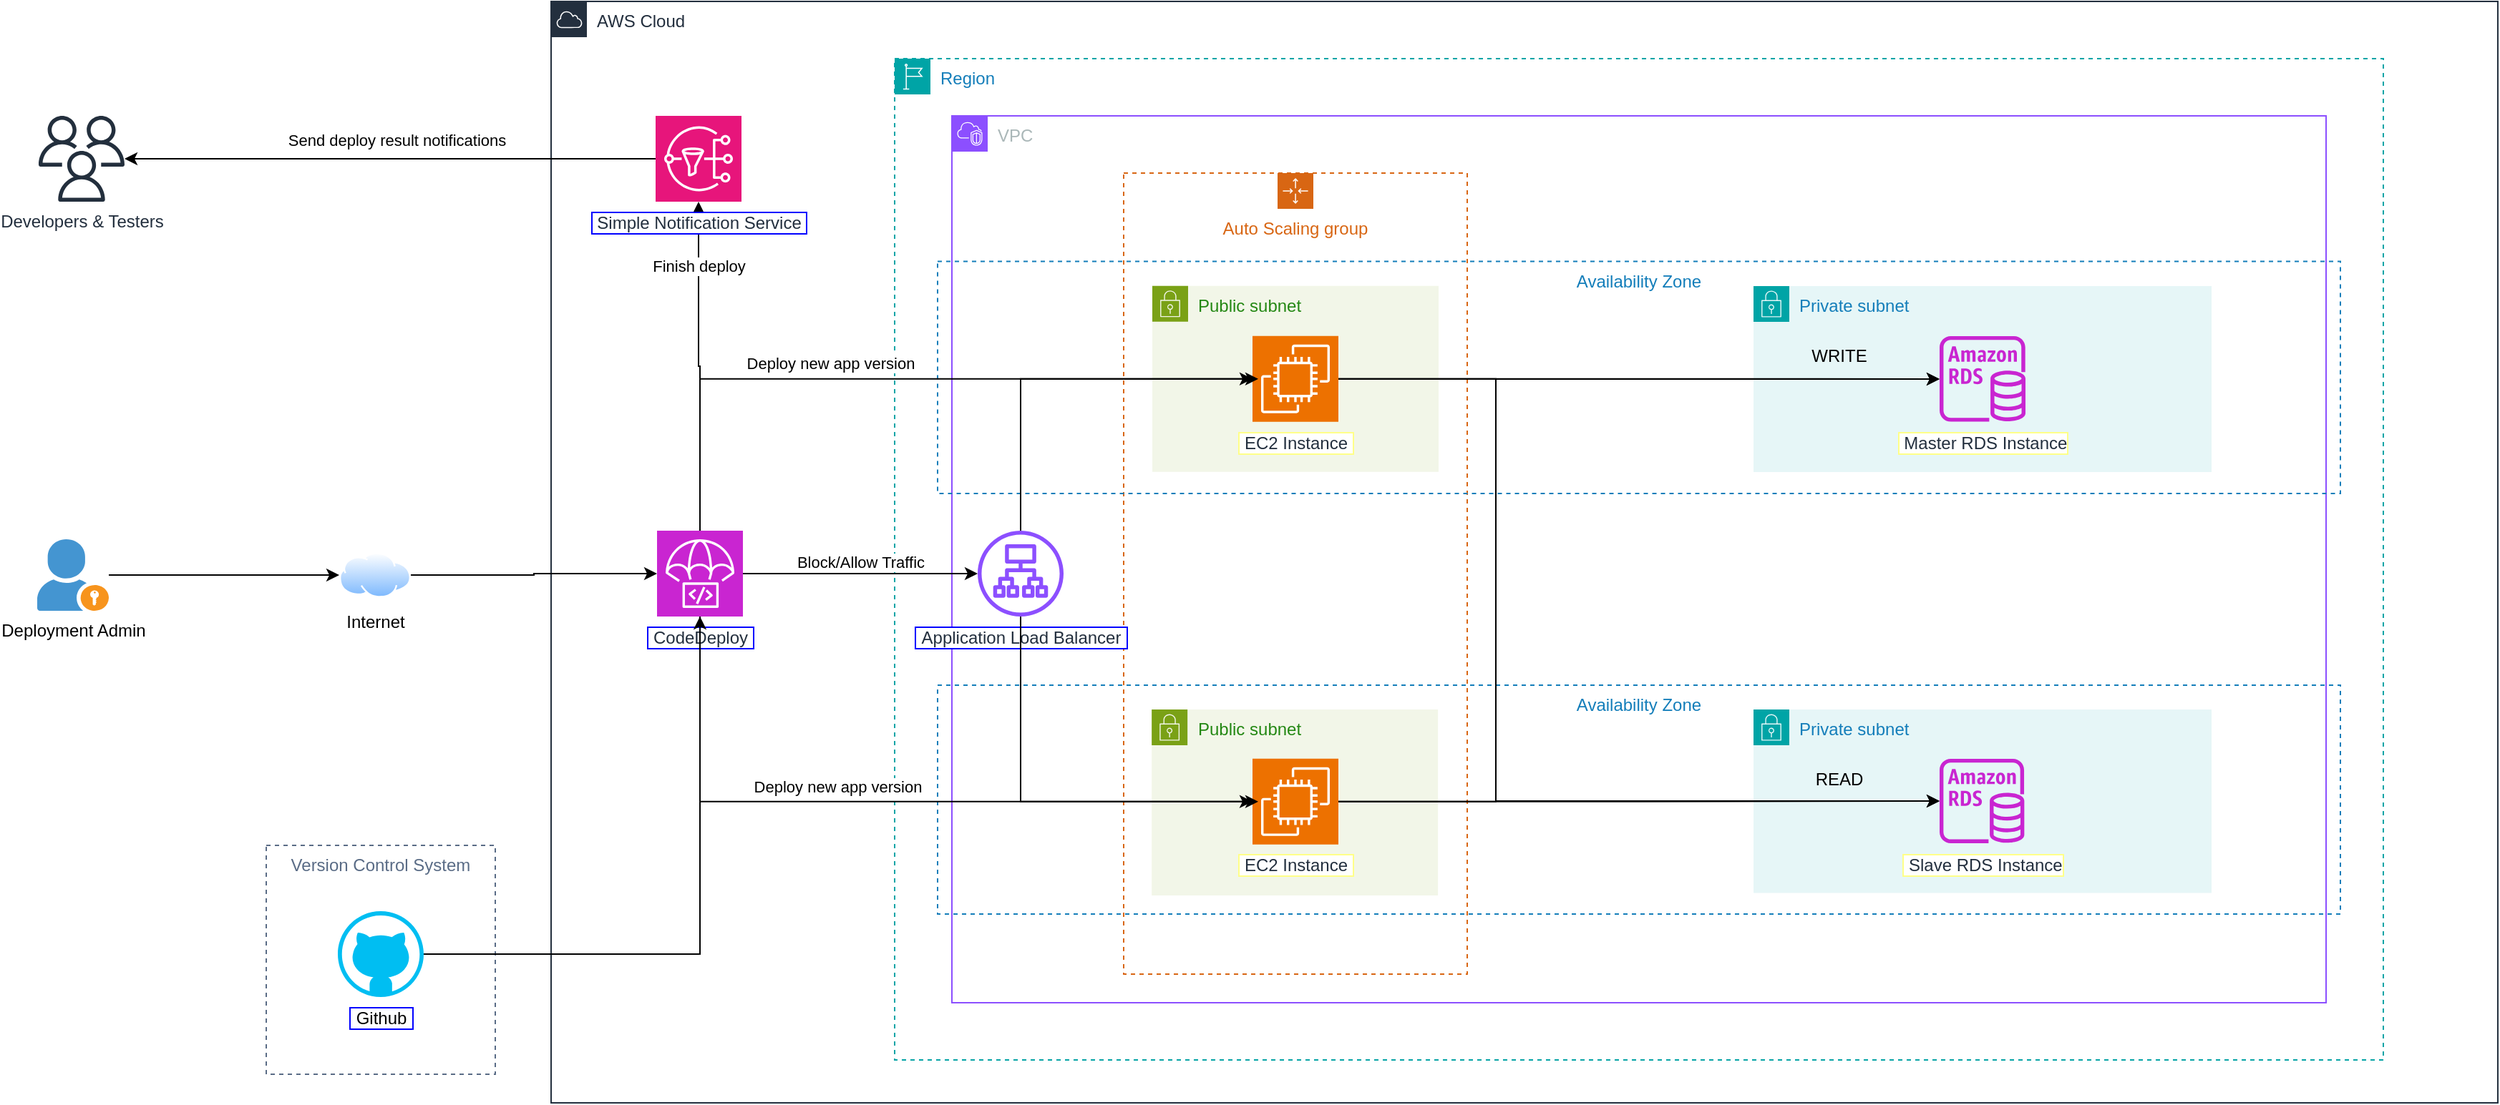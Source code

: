 <mxfile version="24.7.6">
  <diagram id="Ht1M8jgEwFfnCIfOTk4-" name="Page-1">
    <mxGraphModel dx="2376" dy="766" grid="1" gridSize="10" guides="1" tooltips="1" connect="1" arrows="1" fold="1" page="1" pageScale="1" pageWidth="1169" pageHeight="827" math="0" shadow="0">
      <root>
        <mxCell id="0" />
        <mxCell id="1" parent="0" />
        <mxCell id="4xlNcZmjdb_tapX20zbH-21" value="Private subnet" style="points=[[0,0],[0.25,0],[0.5,0],[0.75,0],[1,0],[1,0.25],[1,0.5],[1,0.75],[1,1],[0.75,1],[0.5,1],[0.25,1],[0,1],[0,0.75],[0,0.5],[0,0.25]];outlineConnect=0;gradientColor=none;html=1;whiteSpace=wrap;fontSize=12;fontStyle=0;container=0;pointerEvents=0;collapsible=0;recursiveResize=0;shape=mxgraph.aws4.group;grIcon=mxgraph.aws4.group_security_group;grStroke=0;strokeColor=#00A4A6;fillColor=#E6F6F7;verticalAlign=top;align=left;spacingLeft=30;fontColor=#147EBA;dashed=0;" vertex="1" parent="1">
          <mxGeometry x="680" y="239" width="320" height="130" as="geometry" />
        </mxCell>
        <mxCell id="4xlNcZmjdb_tapX20zbH-6" value="AWS Cloud" style="points=[[0,0],[0.25,0],[0.5,0],[0.75,0],[1,0],[1,0.25],[1,0.5],[1,0.75],[1,1],[0.75,1],[0.5,1],[0.25,1],[0,1],[0,0.75],[0,0.5],[0,0.25]];outlineConnect=0;gradientColor=none;html=1;whiteSpace=wrap;fontSize=12;fontStyle=0;container=0;pointerEvents=0;collapsible=0;recursiveResize=0;shape=mxgraph.aws4.group;grIcon=mxgraph.aws4.group_aws_cloud;strokeColor=#232F3E;fillColor=none;verticalAlign=top;align=left;spacingLeft=30;fontColor=#232F3E;dashed=0;" vertex="1" parent="1">
          <mxGeometry x="-160" y="40" width="1360" height="770" as="geometry" />
        </mxCell>
        <mxCell id="4xlNcZmjdb_tapX20zbH-9" value="VPC" style="points=[[0,0],[0.25,0],[0.5,0],[0.75,0],[1,0],[1,0.25],[1,0.5],[1,0.75],[1,1],[0.75,1],[0.5,1],[0.25,1],[0,1],[0,0.75],[0,0.5],[0,0.25]];outlineConnect=0;gradientColor=none;html=1;whiteSpace=wrap;fontSize=12;fontStyle=0;container=0;pointerEvents=0;collapsible=0;recursiveResize=0;shape=mxgraph.aws4.group;grIcon=mxgraph.aws4.group_vpc2;strokeColor=#8C4FFF;fillColor=none;verticalAlign=top;align=left;spacingLeft=30;fontColor=#AAB7B8;dashed=0;" vertex="1" parent="1">
          <mxGeometry x="120" y="120" width="960" height="620" as="geometry" />
        </mxCell>
        <mxCell id="4xlNcZmjdb_tapX20zbH-8" value="Region" style="points=[[0,0],[0.25,0],[0.5,0],[0.75,0],[1,0],[1,0.25],[1,0.5],[1,0.75],[1,1],[0.75,1],[0.5,1],[0.25,1],[0,1],[0,0.75],[0,0.5],[0,0.25]];outlineConnect=0;gradientColor=none;html=1;whiteSpace=wrap;fontSize=12;fontStyle=0;container=0;pointerEvents=0;collapsible=0;recursiveResize=0;shape=mxgraph.aws4.group;grIcon=mxgraph.aws4.group_region;strokeColor=#00A4A6;fillColor=none;verticalAlign=top;align=left;spacingLeft=30;fontColor=#147EBA;dashed=1;" vertex="1" parent="1">
          <mxGeometry x="80" y="80" width="1040" height="700" as="geometry" />
        </mxCell>
        <mxCell id="4xlNcZmjdb_tapX20zbH-46" value="Auto Scaling group" style="points=[[0,0],[0.25,0],[0.5,0],[0.75,0],[1,0],[1,0.25],[1,0.5],[1,0.75],[1,1],[0.75,1],[0.5,1],[0.25,1],[0,1],[0,0.75],[0,0.5],[0,0.25]];outlineConnect=0;gradientColor=none;html=1;whiteSpace=wrap;fontSize=12;fontStyle=0;container=0;pointerEvents=0;collapsible=0;recursiveResize=0;shape=mxgraph.aws4.groupCenter;grIcon=mxgraph.aws4.group_auto_scaling_group;grStroke=1;strokeColor=#D86613;fillColor=none;verticalAlign=top;align=center;fontColor=#D86613;dashed=1;spacingTop=25;" vertex="1" parent="1">
          <mxGeometry x="240" y="160" width="240" height="560" as="geometry" />
        </mxCell>
        <mxCell id="4xlNcZmjdb_tapX20zbH-55" value="" style="group" vertex="1" connectable="0" parent="1">
          <mxGeometry x="110" y="518" width="980" height="160" as="geometry" />
        </mxCell>
        <mxCell id="4xlNcZmjdb_tapX20zbH-56" value="Availability Zone" style="fillColor=none;strokeColor=#147EBA;dashed=1;verticalAlign=top;fontStyle=0;fontColor=#147EBA;whiteSpace=wrap;html=1;container=0;" vertex="1" parent="4xlNcZmjdb_tapX20zbH-55">
          <mxGeometry width="980" height="160" as="geometry" />
        </mxCell>
        <mxCell id="4xlNcZmjdb_tapX20zbH-59" value="Private subnet" style="points=[[0,0],[0.25,0],[0.5,0],[0.75,0],[1,0],[1,0.25],[1,0.5],[1,0.75],[1,1],[0.75,1],[0.5,1],[0.25,1],[0,1],[0,0.75],[0,0.5],[0,0.25]];outlineConnect=0;gradientColor=none;html=1;whiteSpace=wrap;fontSize=12;fontStyle=0;container=0;pointerEvents=0;collapsible=0;recursiveResize=0;shape=mxgraph.aws4.group;grIcon=mxgraph.aws4.group_security_group;grStroke=0;strokeColor=#00A4A6;fillColor=#E6F6F7;verticalAlign=top;align=left;spacingLeft=30;fontColor=#147EBA;dashed=0;" vertex="1" parent="4xlNcZmjdb_tapX20zbH-55">
          <mxGeometry x="570" y="17.011" width="320" height="128.197" as="geometry" />
        </mxCell>
        <mxCell id="4xlNcZmjdb_tapX20zbH-60" value="&amp;nbsp;Slave RDS Instance" style="sketch=0;outlineConnect=0;fontColor=#232F3E;gradientColor=none;fillColor=#C925D1;strokeColor=none;dashed=0;verticalLabelPosition=bottom;verticalAlign=top;align=center;html=1;fontSize=12;fontStyle=0;aspect=fixed;pointerEvents=1;shape=mxgraph.aws4.rds_instance;labelBorderColor=#FFFF88;labelBackgroundColor=default;" vertex="1" parent="4xlNcZmjdb_tapX20zbH-55">
          <mxGeometry x="700" y="51.407" width="59.168" height="59.168" as="geometry" />
        </mxCell>
        <mxCell id="4xlNcZmjdb_tapX20zbH-62" value="Public subnet" style="points=[[0,0],[0.25,0],[0.5,0],[0.75,0],[1,0],[1,0.25],[1,0.5],[1,0.75],[1,1],[0.75,1],[0.5,1],[0.25,1],[0,1],[0,0.75],[0,0.5],[0,0.25]];outlineConnect=0;gradientColor=none;html=1;whiteSpace=wrap;fontSize=12;fontStyle=0;container=0;pointerEvents=0;collapsible=0;recursiveResize=0;shape=mxgraph.aws4.group;grIcon=mxgraph.aws4.group_security_group;grStroke=0;strokeColor=#7AA116;fillColor=#F2F6E8;verticalAlign=top;align=left;spacingLeft=30;fontColor=#248814;dashed=0;" vertex="1" parent="4xlNcZmjdb_tapX20zbH-55">
          <mxGeometry x="149.58" y="17.01" width="200" height="130" as="geometry" />
        </mxCell>
        <mxCell id="4xlNcZmjdb_tapX20zbH-77" style="edgeStyle=orthogonalEdgeStyle;rounded=0;orthogonalLoop=1;jettySize=auto;html=1;" edge="1" parent="4xlNcZmjdb_tapX20zbH-55" source="4xlNcZmjdb_tapX20zbH-58" target="4xlNcZmjdb_tapX20zbH-60">
          <mxGeometry relative="1" as="geometry" />
        </mxCell>
        <mxCell id="4xlNcZmjdb_tapX20zbH-58" value="&amp;nbsp;EC2 Instance&amp;nbsp;" style="sketch=0;points=[[0,0,0],[0.25,0,0],[0.5,0,0],[0.75,0,0],[1,0,0],[0,1,0],[0.25,1,0],[0.5,1,0],[0.75,1,0],[1,1,0],[0,0.25,0],[0,0.5,0],[0,0.75,0],[1,0.25,0],[1,0.5,0],[1,0.75,0]];outlineConnect=0;fontColor=#232F3E;fillColor=#ED7100;strokeColor=#ffffff;dashed=0;verticalLabelPosition=bottom;verticalAlign=top;align=center;html=1;fontSize=12;fontStyle=0;aspect=fixed;shape=mxgraph.aws4.resourceIcon;resIcon=mxgraph.aws4.ec2;labelBorderColor=#FFFF88;labelBackgroundColor=default;" vertex="1" parent="4xlNcZmjdb_tapX20zbH-55">
          <mxGeometry x="220" y="51.41" width="60" height="60" as="geometry" />
        </mxCell>
        <mxCell id="4xlNcZmjdb_tapX20zbH-78" value="READ" style="text;html=1;align=center;verticalAlign=middle;whiteSpace=wrap;rounded=0;" vertex="1" parent="4xlNcZmjdb_tapX20zbH-55">
          <mxGeometry x="600" y="51.41" width="60" height="30" as="geometry" />
        </mxCell>
        <mxCell id="4xlNcZmjdb_tapX20zbH-10" value="Availability Zone" style="fillColor=none;strokeColor=#147EBA;dashed=1;verticalAlign=top;fontStyle=0;fontColor=#147EBA;whiteSpace=wrap;html=1;container=0;" vertex="1" parent="1">
          <mxGeometry x="110" y="221.75" width="980" height="162.25" as="geometry" />
        </mxCell>
        <mxCell id="4xlNcZmjdb_tapX20zbH-16" value="Public subnet" style="points=[[0,0],[0.25,0],[0.5,0],[0.75,0],[1,0],[1,0.25],[1,0.5],[1,0.75],[1,1],[0.75,1],[0.5,1],[0.25,1],[0,1],[0,0.75],[0,0.5],[0,0.25]];outlineConnect=0;gradientColor=none;html=1;whiteSpace=wrap;fontSize=12;fontStyle=0;container=0;pointerEvents=0;collapsible=0;recursiveResize=0;shape=mxgraph.aws4.group;grIcon=mxgraph.aws4.group_security_group;grStroke=0;strokeColor=#7AA116;fillColor=#F2F6E8;verticalAlign=top;align=left;spacingLeft=30;fontColor=#248814;dashed=0;" vertex="1" parent="1">
          <mxGeometry x="260" y="238.88" width="200" height="130" as="geometry" />
        </mxCell>
        <mxCell id="4xlNcZmjdb_tapX20zbH-65" style="edgeStyle=orthogonalEdgeStyle;rounded=0;orthogonalLoop=1;jettySize=auto;html=1;exitX=1;exitY=0.5;exitDx=0;exitDy=0;exitPerimeter=0;" edge="1" parent="1" source="4xlNcZmjdb_tapX20zbH-27" target="4xlNcZmjdb_tapX20zbH-29">
          <mxGeometry relative="1" as="geometry" />
        </mxCell>
        <mxCell id="4xlNcZmjdb_tapX20zbH-76" style="edgeStyle=orthogonalEdgeStyle;rounded=0;orthogonalLoop=1;jettySize=auto;html=1;exitX=1;exitY=0.5;exitDx=0;exitDy=0;exitPerimeter=0;" edge="1" parent="1" source="4xlNcZmjdb_tapX20zbH-27" target="4xlNcZmjdb_tapX20zbH-60">
          <mxGeometry relative="1" as="geometry">
            <Array as="points">
              <mxPoint x="500" y="304" />
              <mxPoint x="500" y="599" />
            </Array>
          </mxGeometry>
        </mxCell>
        <mxCell id="4xlNcZmjdb_tapX20zbH-27" value="&amp;nbsp;EC2 Instance&amp;nbsp;" style="sketch=0;points=[[0,0,0],[0.25,0,0],[0.5,0,0],[0.75,0,0],[1,0,0],[0,1,0],[0.25,1,0],[0.5,1,0],[0.75,1,0],[1,1,0],[0,0.25,0],[0,0.5,0],[0,0.75,0],[1,0.25,0],[1,0.5,0],[1,0.75,0]];outlineConnect=0;fontColor=#232F3E;fillColor=#ED7100;strokeColor=#ffffff;dashed=0;verticalLabelPosition=bottom;verticalAlign=top;align=center;html=1;fontSize=12;fontStyle=0;aspect=fixed;shape=mxgraph.aws4.resourceIcon;resIcon=mxgraph.aws4.ec2;labelBorderColor=#FFFF88;labelBackgroundColor=default;" vertex="1" parent="1">
          <mxGeometry x="330" y="273.88" width="60" height="60" as="geometry" />
        </mxCell>
        <mxCell id="4xlNcZmjdb_tapX20zbH-29" value="&amp;nbsp;Master RDS Instance" style="sketch=0;outlineConnect=0;fontColor=#232F3E;gradientColor=none;fillColor=#C925D1;strokeColor=none;dashed=0;verticalLabelPosition=bottom;verticalAlign=top;align=center;html=1;fontSize=12;fontStyle=0;aspect=fixed;pointerEvents=1;shape=mxgraph.aws4.rds_instance;labelBorderColor=#FFFF88;labelBackgroundColor=default;" vertex="1" parent="1">
          <mxGeometry x="810" y="273.88" width="60" height="60" as="geometry" />
        </mxCell>
        <mxCell id="4xlNcZmjdb_tapX20zbH-61" value="&amp;nbsp;Application Load Balancer&amp;nbsp;" style="sketch=0;outlineConnect=0;fontColor=#232F3E;gradientColor=none;fillColor=#8C4FFF;strokeColor=none;dashed=0;verticalLabelPosition=bottom;verticalAlign=top;align=center;html=1;fontSize=12;fontStyle=0;aspect=fixed;pointerEvents=1;shape=mxgraph.aws4.application_load_balancer;labelBackgroundColor=default;labelBorderColor=#0000FF;" vertex="1" parent="1">
          <mxGeometry x="138" y="410" width="60" height="60" as="geometry" />
        </mxCell>
        <mxCell id="4xlNcZmjdb_tapX20zbH-75" style="edgeStyle=orthogonalEdgeStyle;rounded=0;orthogonalLoop=1;jettySize=auto;html=1;exitX=1;exitY=0.5;exitDx=0;exitDy=0;exitPerimeter=0;" edge="1" parent="1" source="4xlNcZmjdb_tapX20zbH-58" target="4xlNcZmjdb_tapX20zbH-29">
          <mxGeometry relative="1" as="geometry">
            <Array as="points">
              <mxPoint x="500" y="599" />
              <mxPoint x="500" y="304" />
            </Array>
          </mxGeometry>
        </mxCell>
        <mxCell id="4xlNcZmjdb_tapX20zbH-79" value="WRITE" style="text;html=1;align=center;verticalAlign=middle;whiteSpace=wrap;rounded=0;" vertex="1" parent="1">
          <mxGeometry x="710" y="273.0" width="60" height="30" as="geometry" />
        </mxCell>
        <mxCell id="4xlNcZmjdb_tapX20zbH-80" style="edgeStyle=orthogonalEdgeStyle;rounded=0;orthogonalLoop=1;jettySize=auto;html=1;entryX=0;entryY=0.5;entryDx=0;entryDy=0;entryPerimeter=0;" edge="1" parent="1" source="4xlNcZmjdb_tapX20zbH-61">
          <mxGeometry relative="1" as="geometry">
            <mxPoint x="334" y="303.88" as="targetPoint" />
            <Array as="points">
              <mxPoint x="168" y="304" />
            </Array>
          </mxGeometry>
        </mxCell>
        <mxCell id="4xlNcZmjdb_tapX20zbH-81" style="edgeStyle=orthogonalEdgeStyle;rounded=0;orthogonalLoop=1;jettySize=auto;html=1;entryX=0;entryY=0.5;entryDx=0;entryDy=0;entryPerimeter=0;" edge="1" parent="1" source="4xlNcZmjdb_tapX20zbH-61">
          <mxGeometry relative="1" as="geometry">
            <mxPoint x="334" y="599.41" as="targetPoint" />
            <Array as="points">
              <mxPoint x="168" y="599" />
            </Array>
          </mxGeometry>
        </mxCell>
        <mxCell id="4xlNcZmjdb_tapX20zbH-85" style="edgeStyle=orthogonalEdgeStyle;rounded=0;orthogonalLoop=1;jettySize=auto;html=1;labelPosition=center;verticalLabelPosition=top;align=center;verticalAlign=bottom;" edge="1" parent="1" source="4xlNcZmjdb_tapX20zbH-84" target="4xlNcZmjdb_tapX20zbH-61">
          <mxGeometry relative="1" as="geometry" />
        </mxCell>
        <mxCell id="4xlNcZmjdb_tapX20zbH-94" value="Block/Allow Traffic" style="edgeLabel;html=1;align=center;verticalAlign=bottom;resizable=0;points=[];labelPosition=center;verticalLabelPosition=top;" vertex="1" connectable="0" parent="4xlNcZmjdb_tapX20zbH-85">
          <mxGeometry relative="1" as="geometry">
            <mxPoint as="offset" />
          </mxGeometry>
        </mxCell>
        <mxCell id="4xlNcZmjdb_tapX20zbH-104" style="edgeStyle=orthogonalEdgeStyle;rounded=0;orthogonalLoop=1;jettySize=auto;html=1;" edge="1" parent="1" source="4xlNcZmjdb_tapX20zbH-84" target="4xlNcZmjdb_tapX20zbH-103">
          <mxGeometry relative="1" as="geometry" />
        </mxCell>
        <mxCell id="4xlNcZmjdb_tapX20zbH-105" value="Finish deploy" style="edgeLabel;html=1;align=center;verticalAlign=middle;resizable=0;points=[];" vertex="1" connectable="0" parent="4xlNcZmjdb_tapX20zbH-104">
          <mxGeometry x="0.609" relative="1" as="geometry">
            <mxPoint as="offset" />
          </mxGeometry>
        </mxCell>
        <mxCell id="4xlNcZmjdb_tapX20zbH-84" value="&amp;nbsp;CodeDeploy&amp;nbsp;" style="sketch=0;points=[[0,0,0],[0.25,0,0],[0.5,0,0],[0.75,0,0],[1,0,0],[0,1,0],[0.25,1,0],[0.5,1,0],[0.75,1,0],[1,1,0],[0,0.25,0],[0,0.5,0],[0,0.75,0],[1,0.25,0],[1,0.5,0],[1,0.75,0]];outlineConnect=0;fontColor=#232F3E;fillColor=#C925D1;strokeColor=#ffffff;dashed=0;verticalLabelPosition=bottom;verticalAlign=top;align=center;html=1;fontSize=12;fontStyle=0;aspect=fixed;shape=mxgraph.aws4.resourceIcon;resIcon=mxgraph.aws4.codedeploy;labelBackgroundColor=default;labelBorderColor=#0000FF;" vertex="1" parent="1">
          <mxGeometry x="-86" y="410" width="60" height="60" as="geometry" />
        </mxCell>
        <mxCell id="4xlNcZmjdb_tapX20zbH-86" value="Version Control System" style="fillColor=none;strokeColor=#5A6C86;dashed=1;verticalAlign=top;fontStyle=0;fontColor=#5A6C86;whiteSpace=wrap;html=1;" vertex="1" parent="1">
          <mxGeometry x="-359" y="630" width="160" height="160" as="geometry" />
        </mxCell>
        <mxCell id="4xlNcZmjdb_tapX20zbH-95" style="edgeStyle=orthogonalEdgeStyle;rounded=0;orthogonalLoop=1;jettySize=auto;html=1;" edge="1" parent="1" source="4xlNcZmjdb_tapX20zbH-87" target="4xlNcZmjdb_tapX20zbH-84">
          <mxGeometry relative="1" as="geometry" />
        </mxCell>
        <mxCell id="4xlNcZmjdb_tapX20zbH-87" value="&amp;nbsp;Github&amp;nbsp;" style="verticalLabelPosition=bottom;html=1;verticalAlign=top;align=center;strokeColor=none;fillColor=#00BEF2;shape=mxgraph.azure.github_code;pointerEvents=1;aspect=fixed;labelBackgroundColor=default;labelBorderColor=#0000FF;" vertex="1" parent="1">
          <mxGeometry x="-309" y="676" width="60" height="60" as="geometry" />
        </mxCell>
        <mxCell id="4xlNcZmjdb_tapX20zbH-92" style="edgeStyle=orthogonalEdgeStyle;rounded=0;orthogonalLoop=1;jettySize=auto;html=1;" edge="1" parent="1" source="4xlNcZmjdb_tapX20zbH-90" target="4xlNcZmjdb_tapX20zbH-91">
          <mxGeometry relative="1" as="geometry" />
        </mxCell>
        <mxCell id="4xlNcZmjdb_tapX20zbH-90" value="Deployment Admin" style="shadow=0;dashed=0;html=1;strokeColor=none;fillColor=#4495D1;labelPosition=center;verticalLabelPosition=bottom;verticalAlign=top;align=center;outlineConnect=0;shape=mxgraph.veeam.portal_admin;aspect=fixed;" vertex="1" parent="1">
          <mxGeometry x="-519" y="416" width="50" height="50" as="geometry" />
        </mxCell>
        <mxCell id="4xlNcZmjdb_tapX20zbH-91" value="Internet" style="image;perimeter=ellipsePerimeter;html=1;align=center;shadow=0;dashed=0;spacingTop=3;image=img/lib/active_directory/internet_cloud.svg;aspect=fixed;" vertex="1" parent="1">
          <mxGeometry x="-308" y="425.25" width="50" height="31.5" as="geometry" />
        </mxCell>
        <mxCell id="4xlNcZmjdb_tapX20zbH-93" style="edgeStyle=orthogonalEdgeStyle;rounded=0;orthogonalLoop=1;jettySize=auto;html=1;entryX=0;entryY=0.5;entryDx=0;entryDy=0;entryPerimeter=0;" edge="1" parent="1" source="4xlNcZmjdb_tapX20zbH-91" target="4xlNcZmjdb_tapX20zbH-84">
          <mxGeometry relative="1" as="geometry" />
        </mxCell>
        <mxCell id="4xlNcZmjdb_tapX20zbH-96" style="edgeStyle=orthogonalEdgeStyle;rounded=0;orthogonalLoop=1;jettySize=auto;html=1;entryX=0;entryY=0.5;entryDx=0;entryDy=0;entryPerimeter=0;" edge="1" parent="1" source="4xlNcZmjdb_tapX20zbH-84" target="4xlNcZmjdb_tapX20zbH-27">
          <mxGeometry relative="1" as="geometry">
            <Array as="points">
              <mxPoint x="-56" y="304" />
            </Array>
          </mxGeometry>
        </mxCell>
        <mxCell id="4xlNcZmjdb_tapX20zbH-102" value="Deploy new app version" style="edgeLabel;html=1;align=center;verticalAlign=bottom;resizable=0;points=[];labelPosition=center;verticalLabelPosition=top;" vertex="1" connectable="0" parent="4xlNcZmjdb_tapX20zbH-96">
          <mxGeometry x="-0.349" y="2" relative="1" as="geometry">
            <mxPoint x="37" as="offset" />
          </mxGeometry>
        </mxCell>
        <mxCell id="4xlNcZmjdb_tapX20zbH-97" style="edgeStyle=orthogonalEdgeStyle;rounded=0;orthogonalLoop=1;jettySize=auto;html=1;entryX=0;entryY=0.5;entryDx=0;entryDy=0;entryPerimeter=0;" edge="1" parent="1" source="4xlNcZmjdb_tapX20zbH-84" target="4xlNcZmjdb_tapX20zbH-58">
          <mxGeometry relative="1" as="geometry">
            <Array as="points">
              <mxPoint x="-56" y="599" />
            </Array>
          </mxGeometry>
        </mxCell>
        <mxCell id="4xlNcZmjdb_tapX20zbH-98" value="Deploy new app version" style="edgeLabel;html=1;align=center;verticalAlign=bottom;resizable=0;points=[];labelPosition=center;verticalLabelPosition=top;" vertex="1" connectable="0" parent="4xlNcZmjdb_tapX20zbH-97">
          <mxGeometry x="-0.08" y="2" relative="1" as="geometry">
            <mxPoint x="-12" as="offset" />
          </mxGeometry>
        </mxCell>
        <mxCell id="4xlNcZmjdb_tapX20zbH-109" style="edgeStyle=orthogonalEdgeStyle;rounded=0;orthogonalLoop=1;jettySize=auto;html=1;" edge="1" parent="1" source="4xlNcZmjdb_tapX20zbH-103" target="4xlNcZmjdb_tapX20zbH-107">
          <mxGeometry relative="1" as="geometry" />
        </mxCell>
        <mxCell id="4xlNcZmjdb_tapX20zbH-110" value="Send deploy result notifications" style="edgeLabel;html=1;align=center;verticalAlign=bottom;resizable=0;points=[];labelPosition=center;verticalLabelPosition=top;" vertex="1" connectable="0" parent="4xlNcZmjdb_tapX20zbH-109">
          <mxGeometry x="-0.025" y="-5" relative="1" as="geometry">
            <mxPoint as="offset" />
          </mxGeometry>
        </mxCell>
        <mxCell id="4xlNcZmjdb_tapX20zbH-103" value="&amp;nbsp;Simple Notification Service&amp;nbsp;" style="sketch=0;points=[[0,0,0],[0.25,0,0],[0.5,0,0],[0.75,0,0],[1,0,0],[0,1,0],[0.25,1,0],[0.5,1,0],[0.75,1,0],[1,1,0],[0,0.25,0],[0,0.5,0],[0,0.75,0],[1,0.25,0],[1,0.5,0],[1,0.75,0]];outlineConnect=0;fontColor=#232F3E;fillColor=#E7157B;strokeColor=#ffffff;dashed=0;verticalLabelPosition=bottom;verticalAlign=top;align=center;html=1;fontSize=12;fontStyle=0;aspect=fixed;shape=mxgraph.aws4.resourceIcon;resIcon=mxgraph.aws4.sns;labelBackgroundColor=default;labelBorderColor=#0000FF;" vertex="1" parent="1">
          <mxGeometry x="-87" y="120" width="60" height="60" as="geometry" />
        </mxCell>
        <mxCell id="4xlNcZmjdb_tapX20zbH-107" value="Developers &amp;amp; Testers" style="sketch=0;outlineConnect=0;fontColor=#232F3E;gradientColor=none;fillColor=#232F3D;strokeColor=none;dashed=0;verticalLabelPosition=bottom;verticalAlign=top;align=center;html=1;fontSize=12;fontStyle=0;aspect=fixed;pointerEvents=1;shape=mxgraph.aws4.users;labelBackgroundColor=default;" vertex="1" parent="1">
          <mxGeometry x="-518" y="120" width="60" height="60" as="geometry" />
        </mxCell>
      </root>
    </mxGraphModel>
  </diagram>
</mxfile>
